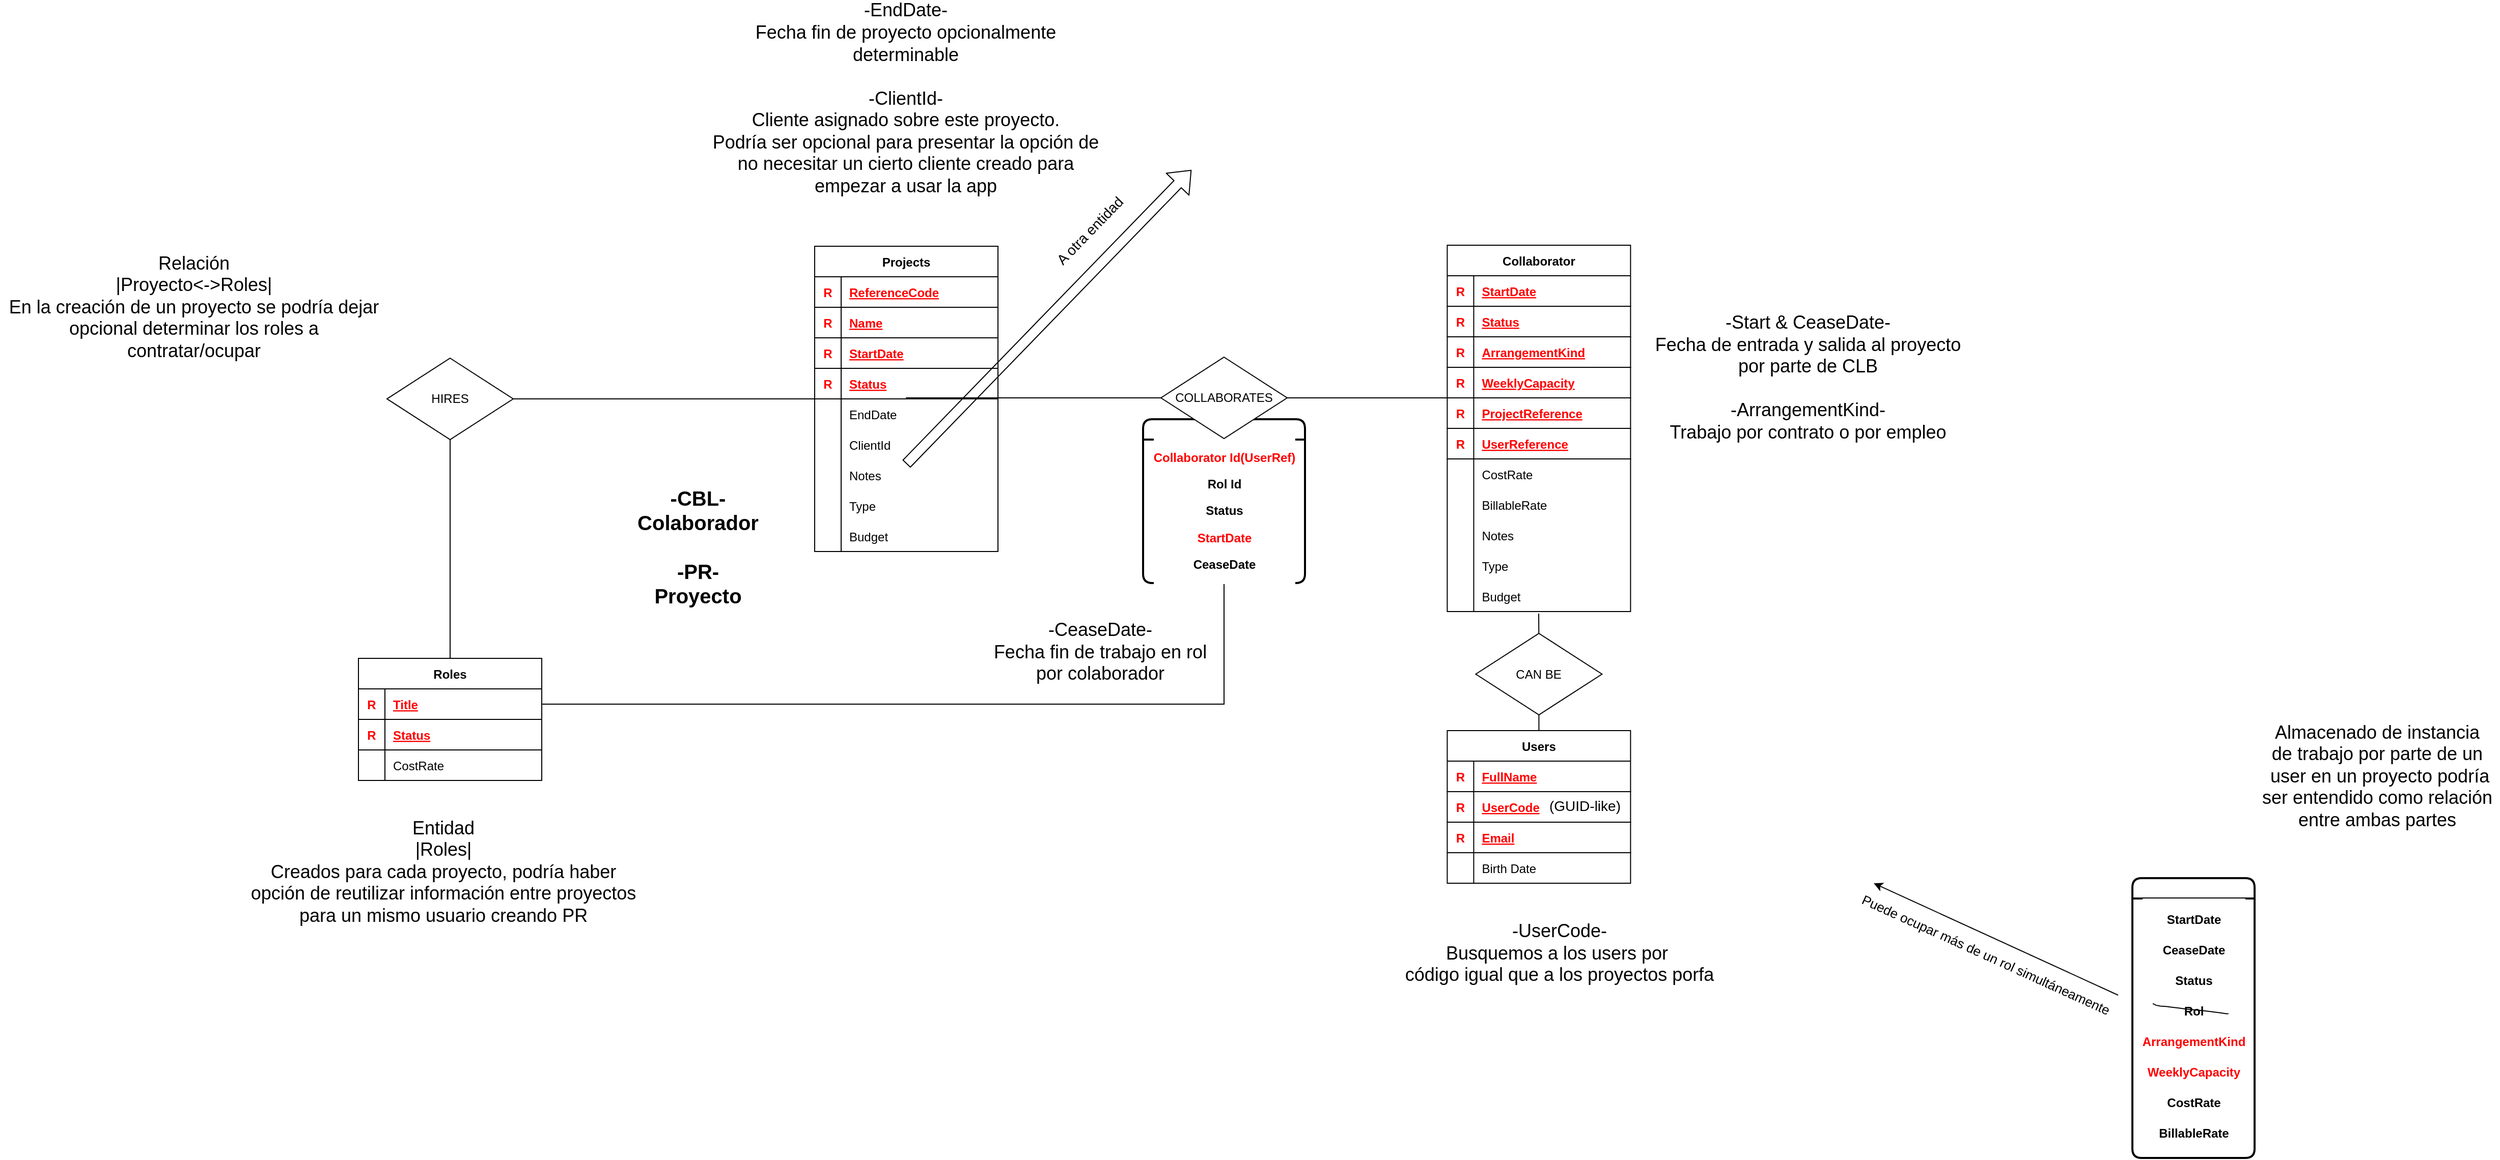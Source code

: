 <mxfile version="15.3.0" type="github"><diagram id="EQ4Ss2PBxuyUdBpeztzO" name="Page-1"><mxGraphModel dx="2037" dy="2945" grid="1" gridSize="10" guides="1" tooltips="1" connect="1" arrows="1" fold="1" page="1" pageScale="1" pageWidth="827" pageHeight="1169" math="0" shadow="0"><root><mxCell id="0"/><mxCell id="1" parent="0"/><mxCell id="tfwDlJRqeN76uKQ73ag3-55" style="edgeStyle=orthogonalEdgeStyle;rounded=0;orthogonalLoop=1;jettySize=auto;html=1;strokeColor=default;endArrow=none;endFill=0;" parent="1" source="tfwDlJRqeN76uKQ73ag3-45" target="tfwDlJRqeN76uKQ73ag3-42" edge="1"><mxGeometry relative="1" as="geometry"/></mxCell><mxCell id="tfwDlJRqeN76uKQ73ag3-67" value="" style="swimlane;childLayout=stackLayout;horizontal=1;startSize=20;horizontalStack=0;rounded=1;fontSize=14;fontStyle=0;strokeWidth=2;resizeParent=0;resizeLast=1;shadow=0;dashed=0;align=center;labelBackgroundColor=default;spacing=3;spacingTop=-2;" parent="1" vertex="1"><mxGeometry x="1274" y="-384" width="120" height="275" as="geometry"/></mxCell><mxCell id="tfwDlJRqeN76uKQ73ag3-68" value="&lt;p style=&quot;line-height: 140%&quot;&gt;&lt;br&gt;&lt;/p&gt;" style="align=center;strokeColor=none;fillColor=none;spacingLeft=0;fontSize=12;verticalAlign=top;resizable=0;rotatable=0;part=1;fontStyle=1;labelBackgroundColor=none;horizontal=1;spacingBottom=0;spacing=2;html=1;" parent="tfwDlJRqeN76uKQ73ag3-67" vertex="1"><mxGeometry y="20" width="120" height="255" as="geometry"/></mxCell><mxCell id="6DSl-LGlD2sWf3_PK_bZ-181" value="Projects" style="shape=table;startSize=30;container=1;collapsible=1;childLayout=tableLayout;fixedRows=1;rowLines=0;fontStyle=1;align=center;resizeLast=1;" parent="1" vertex="1"><mxGeometry x="-20" y="-1005" width="180" height="300" as="geometry"/></mxCell><mxCell id="6DSl-LGlD2sWf3_PK_bZ-182" value="" style="shape=partialRectangle;collapsible=0;dropTarget=0;pointerEvents=0;fillColor=none;top=0;left=0;bottom=1;right=0;points=[[0,0.5],[1,0.5]];portConstraint=eastwest;" parent="6DSl-LGlD2sWf3_PK_bZ-181" vertex="1"><mxGeometry y="30" width="180" height="30" as="geometry"/></mxCell><mxCell id="6DSl-LGlD2sWf3_PK_bZ-183" value="R" style="shape=partialRectangle;connectable=0;fillColor=none;top=0;left=0;bottom=0;right=0;fontStyle=1;overflow=hidden;fontColor=#FF0000;strokeColor=none;" parent="6DSl-LGlD2sWf3_PK_bZ-182" vertex="1"><mxGeometry width="26" height="30" as="geometry"><mxRectangle width="26" height="30" as="alternateBounds"/></mxGeometry></mxCell><mxCell id="6DSl-LGlD2sWf3_PK_bZ-184" value="ReferenceCode" style="shape=partialRectangle;connectable=0;fillColor=none;top=0;left=0;bottom=0;right=0;align=left;spacingLeft=6;fontStyle=5;overflow=hidden;fontColor=#FF0000;strokeColor=none;" parent="6DSl-LGlD2sWf3_PK_bZ-182" vertex="1"><mxGeometry x="26" width="154" height="30" as="geometry"><mxRectangle width="154" height="30" as="alternateBounds"/></mxGeometry></mxCell><mxCell id="6DSl-LGlD2sWf3_PK_bZ-185" value="" style="shape=partialRectangle;collapsible=0;dropTarget=0;pointerEvents=0;fillColor=none;top=0;left=0;bottom=1;right=0;points=[[0,0.5],[1,0.5]];portConstraint=eastwest;" parent="6DSl-LGlD2sWf3_PK_bZ-181" vertex="1"><mxGeometry y="60" width="180" height="30" as="geometry"/></mxCell><mxCell id="6DSl-LGlD2sWf3_PK_bZ-186" value="R" style="shape=partialRectangle;connectable=0;fillColor=none;top=0;left=0;bottom=0;right=0;fontStyle=1;overflow=hidden;fontColor=#FF0000;strokeColor=none;" parent="6DSl-LGlD2sWf3_PK_bZ-185" vertex="1"><mxGeometry width="26" height="30" as="geometry"><mxRectangle width="26" height="30" as="alternateBounds"/></mxGeometry></mxCell><mxCell id="6DSl-LGlD2sWf3_PK_bZ-187" value="Name" style="shape=partialRectangle;connectable=0;fillColor=none;top=0;left=0;bottom=0;right=0;align=left;spacingLeft=6;fontStyle=5;overflow=hidden;fontColor=#FF0000;strokeColor=none;" parent="6DSl-LGlD2sWf3_PK_bZ-185" vertex="1"><mxGeometry x="26" width="154" height="30" as="geometry"><mxRectangle width="154" height="30" as="alternateBounds"/></mxGeometry></mxCell><mxCell id="tfwDlJRqeN76uKQ73ag3-101" value="" style="shape=partialRectangle;collapsible=0;dropTarget=0;pointerEvents=0;fillColor=none;top=0;left=0;bottom=1;right=0;points=[[0,0.5],[1,0.5]];portConstraint=eastwest;" parent="6DSl-LGlD2sWf3_PK_bZ-181" vertex="1"><mxGeometry y="90" width="180" height="30" as="geometry"/></mxCell><mxCell id="tfwDlJRqeN76uKQ73ag3-102" value="R" style="shape=partialRectangle;connectable=0;fillColor=none;top=0;left=0;bottom=0;right=0;fontStyle=1;overflow=hidden;fontColor=#FF0000;strokeColor=none;" parent="tfwDlJRqeN76uKQ73ag3-101" vertex="1"><mxGeometry width="26" height="30" as="geometry"><mxRectangle width="26" height="30" as="alternateBounds"/></mxGeometry></mxCell><mxCell id="tfwDlJRqeN76uKQ73ag3-103" value="StartDate" style="shape=partialRectangle;connectable=0;fillColor=none;top=0;left=0;bottom=0;right=0;align=left;spacingLeft=6;fontStyle=5;overflow=hidden;fontColor=#FF0000;strokeColor=none;" parent="tfwDlJRqeN76uKQ73ag3-101" vertex="1"><mxGeometry x="26" width="154" height="30" as="geometry"><mxRectangle width="154" height="30" as="alternateBounds"/></mxGeometry></mxCell><mxCell id="tfwDlJRqeN76uKQ73ag3-142" value="" style="shape=partialRectangle;collapsible=0;dropTarget=0;pointerEvents=0;fillColor=none;top=0;left=0;bottom=1;right=0;points=[[0,0.5],[1,0.5]];portConstraint=eastwest;" parent="6DSl-LGlD2sWf3_PK_bZ-181" vertex="1"><mxGeometry y="120" width="180" height="30" as="geometry"/></mxCell><mxCell id="tfwDlJRqeN76uKQ73ag3-143" value="R" style="shape=partialRectangle;connectable=0;fillColor=none;top=0;left=0;bottom=0;right=0;fontStyle=1;overflow=hidden;fontColor=#FF0000;strokeColor=none;" parent="tfwDlJRqeN76uKQ73ag3-142" vertex="1"><mxGeometry width="26" height="30" as="geometry"><mxRectangle width="26" height="30" as="alternateBounds"/></mxGeometry></mxCell><mxCell id="tfwDlJRqeN76uKQ73ag3-144" value="Status" style="shape=partialRectangle;connectable=0;fillColor=none;top=0;left=0;bottom=0;right=0;align=left;spacingLeft=6;fontStyle=5;overflow=hidden;fontColor=#FF0000;strokeColor=none;" parent="tfwDlJRqeN76uKQ73ag3-142" vertex="1"><mxGeometry x="26" width="154" height="30" as="geometry"><mxRectangle width="154" height="30" as="alternateBounds"/></mxGeometry></mxCell><mxCell id="6DSl-LGlD2sWf3_PK_bZ-200" value="" style="shape=partialRectangle;collapsible=0;dropTarget=0;pointerEvents=0;fillColor=none;top=0;left=0;bottom=0;right=0;points=[[0,0.5],[1,0.5]];portConstraint=eastwest;" parent="6DSl-LGlD2sWf3_PK_bZ-181" vertex="1"><mxGeometry y="150" width="180" height="30" as="geometry"/></mxCell><mxCell id="6DSl-LGlD2sWf3_PK_bZ-201" value="" style="shape=partialRectangle;connectable=0;fillColor=none;top=0;left=0;bottom=0;right=0;editable=1;overflow=hidden;" parent="6DSl-LGlD2sWf3_PK_bZ-200" vertex="1"><mxGeometry width="26" height="30" as="geometry"><mxRectangle width="26" height="30" as="alternateBounds"/></mxGeometry></mxCell><mxCell id="6DSl-LGlD2sWf3_PK_bZ-202" value="EndDate" style="shape=partialRectangle;connectable=0;fillColor=none;top=0;left=0;bottom=0;right=0;align=left;spacingLeft=6;overflow=hidden;" parent="6DSl-LGlD2sWf3_PK_bZ-200" vertex="1"><mxGeometry x="26" width="154" height="30" as="geometry"><mxRectangle width="154" height="30" as="alternateBounds"/></mxGeometry></mxCell><mxCell id="tfwDlJRqeN76uKQ73ag3-60" value="" style="shape=partialRectangle;collapsible=0;dropTarget=0;pointerEvents=0;fillColor=none;top=0;left=0;bottom=0;right=0;points=[[0,0.5],[1,0.5]];portConstraint=eastwest;" parent="6DSl-LGlD2sWf3_PK_bZ-181" vertex="1"><mxGeometry y="180" width="180" height="30" as="geometry"/></mxCell><mxCell id="tfwDlJRqeN76uKQ73ag3-61" value="" style="shape=partialRectangle;connectable=0;fillColor=none;top=0;left=0;bottom=0;right=0;editable=1;overflow=hidden;" parent="tfwDlJRqeN76uKQ73ag3-60" vertex="1"><mxGeometry width="26" height="30" as="geometry"><mxRectangle width="26" height="30" as="alternateBounds"/></mxGeometry></mxCell><mxCell id="tfwDlJRqeN76uKQ73ag3-62" value="ClientId" style="shape=partialRectangle;connectable=0;fillColor=none;top=0;left=0;bottom=0;right=0;align=left;spacingLeft=6;overflow=hidden;" parent="tfwDlJRqeN76uKQ73ag3-60" vertex="1"><mxGeometry x="26" width="154" height="30" as="geometry"><mxRectangle width="154" height="30" as="alternateBounds"/></mxGeometry></mxCell><mxCell id="tfwDlJRqeN76uKQ73ag3-90" value="" style="shape=partialRectangle;collapsible=0;dropTarget=0;pointerEvents=0;fillColor=none;top=0;left=0;bottom=0;right=0;points=[[0,0.5],[1,0.5]];portConstraint=eastwest;" parent="6DSl-LGlD2sWf3_PK_bZ-181" vertex="1"><mxGeometry y="210" width="180" height="30" as="geometry"/></mxCell><mxCell id="tfwDlJRqeN76uKQ73ag3-91" value="" style="shape=partialRectangle;connectable=0;fillColor=none;top=0;left=0;bottom=0;right=0;editable=1;overflow=hidden;" parent="tfwDlJRqeN76uKQ73ag3-90" vertex="1"><mxGeometry width="26" height="30" as="geometry"><mxRectangle width="26" height="30" as="alternateBounds"/></mxGeometry></mxCell><mxCell id="tfwDlJRqeN76uKQ73ag3-92" value="Notes" style="shape=partialRectangle;connectable=0;fillColor=none;top=0;left=0;bottom=0;right=0;align=left;spacingLeft=6;overflow=hidden;" parent="tfwDlJRqeN76uKQ73ag3-90" vertex="1"><mxGeometry x="26" width="154" height="30" as="geometry"><mxRectangle width="154" height="30" as="alternateBounds"/></mxGeometry></mxCell><mxCell id="tfwDlJRqeN76uKQ73ag3-95" value="" style="shape=partialRectangle;collapsible=0;dropTarget=0;pointerEvents=0;fillColor=none;top=0;left=0;bottom=0;right=0;points=[[0,0.5],[1,0.5]];portConstraint=eastwest;" parent="6DSl-LGlD2sWf3_PK_bZ-181" vertex="1"><mxGeometry y="240" width="180" height="30" as="geometry"/></mxCell><mxCell id="tfwDlJRqeN76uKQ73ag3-96" value="" style="shape=partialRectangle;connectable=0;fillColor=none;top=0;left=0;bottom=0;right=0;editable=1;overflow=hidden;" parent="tfwDlJRqeN76uKQ73ag3-95" vertex="1"><mxGeometry width="26" height="30" as="geometry"><mxRectangle width="26" height="30" as="alternateBounds"/></mxGeometry></mxCell><mxCell id="tfwDlJRqeN76uKQ73ag3-97" value="Type" style="shape=partialRectangle;connectable=0;fillColor=none;top=0;left=0;bottom=0;right=0;align=left;spacingLeft=6;overflow=hidden;" parent="tfwDlJRqeN76uKQ73ag3-95" vertex="1"><mxGeometry x="26" width="154" height="30" as="geometry"><mxRectangle width="154" height="30" as="alternateBounds"/></mxGeometry></mxCell><mxCell id="tfwDlJRqeN76uKQ73ag3-104" value="" style="shape=partialRectangle;collapsible=0;dropTarget=0;pointerEvents=0;fillColor=none;top=0;left=0;bottom=0;right=0;points=[[0,0.5],[1,0.5]];portConstraint=eastwest;" parent="6DSl-LGlD2sWf3_PK_bZ-181" vertex="1"><mxGeometry y="270" width="180" height="30" as="geometry"/></mxCell><mxCell id="tfwDlJRqeN76uKQ73ag3-105" value="" style="shape=partialRectangle;connectable=0;fillColor=none;top=0;left=0;bottom=0;right=0;editable=1;overflow=hidden;" parent="tfwDlJRqeN76uKQ73ag3-104" vertex="1"><mxGeometry width="26" height="30" as="geometry"><mxRectangle width="26" height="30" as="alternateBounds"/></mxGeometry></mxCell><mxCell id="tfwDlJRqeN76uKQ73ag3-106" value="Budget" style="shape=partialRectangle;connectable=0;fillColor=none;top=0;left=0;bottom=0;right=0;align=left;spacingLeft=6;overflow=hidden;" parent="tfwDlJRqeN76uKQ73ag3-104" vertex="1"><mxGeometry x="26" width="154" height="30" as="geometry"><mxRectangle width="154" height="30" as="alternateBounds"/></mxGeometry></mxCell><mxCell id="tfwDlJRqeN76uKQ73ag3-199" style="edgeStyle=orthogonalEdgeStyle;rounded=0;orthogonalLoop=1;jettySize=auto;html=1;fontSize=13;fontColor=none;endArrow=none;endFill=0;strokeColor=default;fillColor=none;gradientColor=#ffffff;" parent="1" source="tfwDlJRqeN76uKQ73ag3-1" edge="1"><mxGeometry relative="1" as="geometry"><mxPoint x="691" y="-644" as="targetPoint"/><Array as="points"><mxPoint x="691" y="-617"/><mxPoint x="691" y="-617"/></Array></mxGeometry></mxCell><mxCell id="tfwDlJRqeN76uKQ73ag3-1" value="Users" style="shape=table;startSize=30;container=1;collapsible=1;childLayout=tableLayout;fixedRows=1;rowLines=0;fontStyle=1;align=center;resizeLast=1;" parent="1" vertex="1"><mxGeometry x="601.2" y="-529" width="180" height="150" as="geometry"/></mxCell><mxCell id="tfwDlJRqeN76uKQ73ag3-2" value="" style="shape=partialRectangle;collapsible=0;dropTarget=0;pointerEvents=0;fillColor=none;top=0;left=0;bottom=1;right=0;points=[[0,0.5],[1,0.5]];portConstraint=eastwest;" parent="tfwDlJRqeN76uKQ73ag3-1" vertex="1"><mxGeometry y="30" width="180" height="30" as="geometry"/></mxCell><mxCell id="tfwDlJRqeN76uKQ73ag3-3" value="R" style="shape=partialRectangle;connectable=0;fillColor=none;top=0;left=0;bottom=0;right=0;fontStyle=1;overflow=hidden;fontColor=#FF0000;strokeColor=none;" parent="tfwDlJRqeN76uKQ73ag3-2" vertex="1"><mxGeometry width="26" height="30" as="geometry"><mxRectangle width="26" height="30" as="alternateBounds"/></mxGeometry></mxCell><mxCell id="tfwDlJRqeN76uKQ73ag3-4" value="FullName" style="shape=partialRectangle;connectable=0;fillColor=none;top=0;left=0;bottom=0;right=0;align=left;spacingLeft=6;fontStyle=5;overflow=hidden;fontColor=#FF0000;strokeColor=none;" parent="tfwDlJRqeN76uKQ73ag3-2" vertex="1"><mxGeometry x="26" width="154" height="30" as="geometry"><mxRectangle width="154" height="30" as="alternateBounds"/></mxGeometry></mxCell><mxCell id="tfwDlJRqeN76uKQ73ag3-108" value="" style="shape=partialRectangle;collapsible=0;dropTarget=0;pointerEvents=0;fillColor=none;top=0;left=0;bottom=1;right=0;points=[[0,0.5],[1,0.5]];portConstraint=eastwest;" parent="tfwDlJRqeN76uKQ73ag3-1" vertex="1"><mxGeometry y="60" width="180" height="30" as="geometry"/></mxCell><mxCell id="tfwDlJRqeN76uKQ73ag3-109" value="R" style="shape=partialRectangle;connectable=0;fillColor=none;top=0;left=0;bottom=0;right=0;fontStyle=1;overflow=hidden;fontColor=#FF0000;strokeColor=none;" parent="tfwDlJRqeN76uKQ73ag3-108" vertex="1"><mxGeometry width="26" height="30" as="geometry"><mxRectangle width="26" height="30" as="alternateBounds"/></mxGeometry></mxCell><mxCell id="tfwDlJRqeN76uKQ73ag3-110" value="UserCode" style="shape=partialRectangle;connectable=0;fillColor=none;top=0;left=0;bottom=0;right=0;align=left;spacingLeft=6;fontStyle=5;overflow=hidden;fontColor=#FF0000;strokeColor=none;" parent="tfwDlJRqeN76uKQ73ag3-108" vertex="1"><mxGeometry x="26" width="154" height="30" as="geometry"><mxRectangle width="154" height="30" as="alternateBounds"/></mxGeometry></mxCell><mxCell id="tfwDlJRqeN76uKQ73ag3-5" value="" style="shape=partialRectangle;collapsible=0;dropTarget=0;pointerEvents=0;fillColor=none;top=0;left=0;bottom=1;right=0;points=[[0,0.5],[1,0.5]];portConstraint=eastwest;" parent="tfwDlJRqeN76uKQ73ag3-1" vertex="1"><mxGeometry y="90" width="180" height="30" as="geometry"/></mxCell><mxCell id="tfwDlJRqeN76uKQ73ag3-6" value="R" style="shape=partialRectangle;connectable=0;fillColor=none;top=0;left=0;bottom=0;right=0;fontStyle=1;overflow=hidden;fontColor=#FF0000;strokeColor=none;" parent="tfwDlJRqeN76uKQ73ag3-5" vertex="1"><mxGeometry width="26" height="30" as="geometry"><mxRectangle width="26" height="30" as="alternateBounds"/></mxGeometry></mxCell><mxCell id="tfwDlJRqeN76uKQ73ag3-7" value="Email" style="shape=partialRectangle;connectable=0;fillColor=none;top=0;left=0;bottom=0;right=0;align=left;spacingLeft=6;fontStyle=5;overflow=hidden;fontColor=#FF0000;strokeColor=none;" parent="tfwDlJRqeN76uKQ73ag3-5" vertex="1"><mxGeometry x="26" width="154" height="30" as="geometry"><mxRectangle width="154" height="30" as="alternateBounds"/></mxGeometry></mxCell><mxCell id="tfwDlJRqeN76uKQ73ag3-17" value="" style="shape=partialRectangle;collapsible=0;dropTarget=0;pointerEvents=0;fillColor=none;top=0;left=0;bottom=0;right=0;points=[[0,0.5],[1,0.5]];portConstraint=eastwest;" parent="tfwDlJRqeN76uKQ73ag3-1" vertex="1"><mxGeometry y="120" width="180" height="30" as="geometry"/></mxCell><mxCell id="tfwDlJRqeN76uKQ73ag3-18" value="" style="shape=partialRectangle;connectable=0;fillColor=none;top=0;left=0;bottom=0;right=0;editable=1;overflow=hidden;" parent="tfwDlJRqeN76uKQ73ag3-17" vertex="1"><mxGeometry width="26" height="30" as="geometry"><mxRectangle width="26" height="30" as="alternateBounds"/></mxGeometry></mxCell><mxCell id="tfwDlJRqeN76uKQ73ag3-19" value="Birth Date" style="shape=partialRectangle;connectable=0;fillColor=none;top=0;left=0;bottom=0;right=0;align=left;spacingLeft=6;overflow=hidden;" parent="tfwDlJRqeN76uKQ73ag3-17" vertex="1"><mxGeometry x="26" width="154" height="30" as="geometry"><mxRectangle width="154" height="30" as="alternateBounds"/></mxGeometry></mxCell><mxCell id="tfwDlJRqeN76uKQ73ag3-56" style="edgeStyle=orthogonalEdgeStyle;rounded=0;orthogonalLoop=1;jettySize=auto;html=1;endArrow=none;endFill=0;" parent="1" source="tfwDlJRqeN76uKQ73ag3-42" target="6DSl-LGlD2sWf3_PK_bZ-181" edge="1"><mxGeometry relative="1" as="geometry"/></mxCell><mxCell id="tfwDlJRqeN76uKQ73ag3-42" value="HIRES" style="rhombus;whiteSpace=wrap;html=1;" parent="1" vertex="1"><mxGeometry x="-440" y="-895" width="124" height="80" as="geometry"/></mxCell><mxCell id="tfwDlJRqeN76uKQ73ag3-69" value="&lt;p style=&quot;line-height: 150%&quot;&gt;StartDate&lt;/p&gt;&lt;p style=&quot;line-height: 150%&quot;&gt;CeaseDate&lt;/p&gt;&lt;p style=&quot;line-height: 150%&quot;&gt;Status&lt;/p&gt;&lt;p style=&quot;line-height: 150%&quot;&gt;Rol&lt;/p&gt;&lt;p style=&quot;line-height: 150%&quot;&gt;&lt;font color=&quot;#ff0000&quot;&gt;ArrangementKind&lt;/font&gt;&lt;/p&gt;&lt;p style=&quot;line-height: 150%&quot;&gt;&lt;font color=&quot;#ff0000&quot;&gt;WeeklyCapacity&lt;/font&gt;&lt;/p&gt;&lt;p style=&quot;line-height: 150%&quot;&gt;CostRate&lt;/p&gt;&lt;p style=&quot;line-height: 150%&quot;&gt;BillableRate&lt;/p&gt;" style="rounded=0;labelBackgroundColor=#FFFFFF;strokeColor=none;spacing=-9;fontStyle=1;html=1;horizontal=1;" parent="1" vertex="1"><mxGeometry x="1284" y="-319" width="100" height="160" as="geometry"/></mxCell><mxCell id="tfwDlJRqeN76uKQ73ag3-45" value="Roles" style="shape=table;startSize=30;container=1;collapsible=1;childLayout=tableLayout;fixedRows=1;rowLines=0;fontStyle=1;align=center;resizeLast=1;" parent="1" vertex="1"><mxGeometry x="-468" y="-600" width="180" height="120" as="geometry"/></mxCell><mxCell id="tfwDlJRqeN76uKQ73ag3-46" value="" style="shape=partialRectangle;collapsible=0;dropTarget=0;pointerEvents=0;fillColor=none;top=0;left=0;bottom=1;right=0;points=[[0,0.5],[1,0.5]];portConstraint=eastwest;" parent="tfwDlJRqeN76uKQ73ag3-45" vertex="1"><mxGeometry y="30" width="180" height="30" as="geometry"/></mxCell><mxCell id="tfwDlJRqeN76uKQ73ag3-47" value="R" style="shape=partialRectangle;connectable=0;fillColor=none;top=0;left=0;bottom=0;right=0;fontStyle=1;overflow=hidden;fontColor=#FF0000;strokeColor=none;" parent="tfwDlJRqeN76uKQ73ag3-46" vertex="1"><mxGeometry width="26" height="30" as="geometry"><mxRectangle width="26" height="30" as="alternateBounds"/></mxGeometry></mxCell><mxCell id="tfwDlJRqeN76uKQ73ag3-48" value="Title" style="shape=partialRectangle;connectable=0;fillColor=none;top=0;left=0;bottom=0;right=0;align=left;spacingLeft=6;fontStyle=5;overflow=hidden;fontColor=#FF0000;strokeColor=none;" parent="tfwDlJRqeN76uKQ73ag3-46" vertex="1"><mxGeometry x="26" width="154" height="30" as="geometry"><mxRectangle width="154" height="30" as="alternateBounds"/></mxGeometry></mxCell><mxCell id="tfwDlJRqeN76uKQ73ag3-49" value="" style="shape=partialRectangle;collapsible=0;dropTarget=0;pointerEvents=0;fillColor=none;top=0;left=0;bottom=1;right=0;points=[[0,0.5],[1,0.5]];portConstraint=eastwest;" parent="tfwDlJRqeN76uKQ73ag3-45" vertex="1"><mxGeometry y="60" width="180" height="30" as="geometry"/></mxCell><mxCell id="tfwDlJRqeN76uKQ73ag3-50" value="R" style="shape=partialRectangle;connectable=0;fillColor=none;top=0;left=0;bottom=0;right=0;fontStyle=1;overflow=hidden;fontColor=#FF0000;strokeColor=none;" parent="tfwDlJRqeN76uKQ73ag3-49" vertex="1"><mxGeometry width="26" height="30" as="geometry"><mxRectangle width="26" height="30" as="alternateBounds"/></mxGeometry></mxCell><mxCell id="tfwDlJRqeN76uKQ73ag3-51" value="Status" style="shape=partialRectangle;connectable=0;fillColor=none;top=0;left=0;bottom=0;right=0;align=left;spacingLeft=6;fontStyle=5;overflow=hidden;fontColor=#FF0000;strokeColor=none;" parent="tfwDlJRqeN76uKQ73ag3-49" vertex="1"><mxGeometry x="26" width="154" height="30" as="geometry"><mxRectangle width="154" height="30" as="alternateBounds"/></mxGeometry></mxCell><mxCell id="tfwDlJRqeN76uKQ73ag3-52" value="" style="shape=partialRectangle;collapsible=0;dropTarget=0;pointerEvents=0;fillColor=none;top=0;left=0;bottom=0;right=0;points=[[0,0.5],[1,0.5]];portConstraint=eastwest;" parent="tfwDlJRqeN76uKQ73ag3-45" vertex="1"><mxGeometry y="90" width="180" height="30" as="geometry"/></mxCell><mxCell id="tfwDlJRqeN76uKQ73ag3-53" value="" style="shape=partialRectangle;connectable=0;fillColor=none;top=0;left=0;bottom=0;right=0;editable=1;overflow=hidden;" parent="tfwDlJRqeN76uKQ73ag3-52" vertex="1"><mxGeometry width="26" height="30" as="geometry"><mxRectangle width="26" height="30" as="alternateBounds"/></mxGeometry></mxCell><mxCell id="tfwDlJRqeN76uKQ73ag3-54" value="CostRate" style="shape=partialRectangle;connectable=0;fillColor=none;top=0;left=0;bottom=0;right=0;align=left;spacingLeft=6;overflow=hidden;" parent="tfwDlJRqeN76uKQ73ag3-52" vertex="1"><mxGeometry x="26" width="154" height="30" as="geometry"><mxRectangle width="154" height="30" as="alternateBounds"/></mxGeometry></mxCell><mxCell id="tfwDlJRqeN76uKQ73ag3-93" value="" style="shape=flexArrow;endArrow=classic;html=1;strokeColor=default;fillColor=none;gradientColor=#ffffff;" parent="1" edge="1"><mxGeometry width="50" height="50" relative="1" as="geometry"><mxPoint x="70" y="-791" as="sourcePoint"/><mxPoint x="350" y="-1080" as="targetPoint"/></mxGeometry></mxCell><mxCell id="tfwDlJRqeN76uKQ73ag3-94" value="A otra entidad" style="text;html=1;align=center;verticalAlign=middle;resizable=0;points=[];autosize=1;strokeColor=none;fillColor=none;rotation=-45.9;fontSize=14;" parent="1" vertex="1"><mxGeometry x="200" y="-1030" width="100" height="20" as="geometry"/></mxCell><mxCell id="tfwDlJRqeN76uKQ73ag3-114" value="&lt;font style=&quot;font-size: 18px&quot;&gt;-Start &amp;amp; CeaseDate-&lt;br&gt;Fecha de entrada y salida al proyecto&lt;br&gt;por parte de CLB&lt;br&gt;&lt;br&gt;-ArrangementKind-&lt;br&gt;Trabajo por contrato o por empleo&lt;br&gt;&lt;br&gt;&lt;/font&gt;" style="text;html=1;align=center;verticalAlign=middle;resizable=0;points=[];autosize=1;strokeColor=none;fillColor=none;fontSize=14;" parent="1" vertex="1"><mxGeometry x="795" y="-930" width="320" height="130" as="geometry"/></mxCell><mxCell id="tfwDlJRqeN76uKQ73ag3-115" value="&lt;b style=&quot;font-size: 20px&quot;&gt;-CBL-&lt;br&gt;Colaborador&lt;br&gt;&lt;br&gt;-PR-&lt;br&gt;Proyecto&lt;br&gt;&lt;/b&gt;" style="text;html=1;align=center;verticalAlign=middle;resizable=0;points=[];autosize=1;strokeColor=none;fillColor=none;fontSize=14;" parent="1" vertex="1"><mxGeometry x="-200" y="-760" width="130" height="100" as="geometry"/></mxCell><mxCell id="tfwDlJRqeN76uKQ73ag3-117" value="&lt;font style=&quot;font-size: 18px&quot;&gt;-UserCode-&lt;br&gt;Busquemos a los users por&amp;nbsp;&lt;br&gt;código igual que a los proyectos porfa&lt;br&gt;&lt;/font&gt;" style="text;html=1;align=center;verticalAlign=middle;resizable=0;points=[];autosize=1;strokeColor=none;fillColor=none;fontSize=14;" parent="1" vertex="1"><mxGeometry x="551.2" y="-340" width="320" height="60" as="geometry"/></mxCell><mxCell id="tfwDlJRqeN76uKQ73ag3-118" value="(GUID-like)" style="text;html=1;align=center;verticalAlign=middle;resizable=0;points=[];autosize=1;strokeColor=none;fillColor=none;fontSize=14;fontColor=none;" parent="1" vertex="1"><mxGeometry x="691.2" y="-465" width="90" height="20" as="geometry"/></mxCell><mxCell id="tfwDlJRqeN76uKQ73ag3-119" value="&lt;font style=&quot;font-size: 18px&quot;&gt;-EndDate-&lt;br&gt;Fecha fin de proyecto opcionalmente&lt;br&gt;determinable&lt;br&gt;&lt;br&gt;-ClientId-&lt;br&gt;Cliente asignado sobre este proyecto.&lt;br&gt;Podría ser opcional para presentar la opción de&lt;br&gt;no necesitar un cierto cliente creado para&lt;br&gt;empezar a usar la app&lt;br&gt;&lt;/font&gt;" style="text;html=1;align=center;verticalAlign=middle;resizable=0;points=[];autosize=1;strokeColor=none;fillColor=none;fontSize=14;" parent="1" vertex="1"><mxGeometry x="-126" y="-1230" width="390" height="160" as="geometry"/></mxCell><mxCell id="tfwDlJRqeN76uKQ73ag3-120" value="&lt;font style=&quot;font-size: 18px&quot;&gt;Relación&lt;br&gt;|Proyecto&amp;lt;-&amp;gt;Roles|&lt;br&gt;En la creación de un proyecto se podría dejar&lt;br&gt;opcional determinar los roles a &lt;br&gt;contratar/ocupar&lt;br&gt;&lt;/font&gt;" style="text;html=1;align=center;verticalAlign=middle;resizable=0;points=[];autosize=1;strokeColor=none;fillColor=none;fontSize=14;" parent="1" vertex="1"><mxGeometry x="-820" y="-990" width="380" height="90" as="geometry"/></mxCell><mxCell id="tfwDlJRqeN76uKQ73ag3-122" value="&lt;font style=&quot;font-size: 18px&quot;&gt;Entidad&lt;br&gt;|Roles|&lt;br&gt;Creados para cada proyecto, podría haber&lt;br&gt;opción de reutilizar información entre proyectos&lt;br&gt;para un mismo usuario creando PR&lt;br&gt;&lt;/font&gt;" style="text;html=1;align=center;verticalAlign=middle;resizable=0;points=[];autosize=1;strokeColor=none;fillColor=none;fontSize=14;" parent="1" vertex="1"><mxGeometry x="-580" y="-435" width="390" height="90" as="geometry"/></mxCell><mxCell id="tfwDlJRqeN76uKQ73ag3-124" value="&lt;font style=&quot;font-size: 18px&quot;&gt;Almacenado de instancia &lt;br&gt;de trabajo por parte de un&lt;br&gt;&amp;nbsp;user en un proyecto podría&lt;br&gt;ser entendido como relación &lt;br&gt;entre ambas partes&lt;br&gt;&lt;/font&gt;" style="text;html=1;align=center;verticalAlign=middle;resizable=0;points=[];autosize=1;strokeColor=none;fillColor=none;fontSize=14;" parent="1" vertex="1"><mxGeometry x="1394" y="-529" width="240" height="90" as="geometry"/></mxCell><mxCell id="tfwDlJRqeN76uKQ73ag3-128" value="" style="edgeStyle=orthogonalEdgeStyle;rounded=0;orthogonalLoop=1;jettySize=auto;html=1;fontSize=14;fontColor=none;endArrow=none;endFill=0;strokeColor=default;fillColor=none;gradientColor=#ffffff;" parent="1" source="tfwDlJRqeN76uKQ73ag3-46" target="tfwDlJRqeN76uKQ73ag3-33" edge="1"><mxGeometry relative="1" as="geometry"><mxPoint x="-288" y="-555" as="sourcePoint"/><mxPoint x="21" y="-555" as="targetPoint"/></mxGeometry></mxCell><mxCell id="tfwDlJRqeN76uKQ73ag3-130" value="" style="shape=stencil(fZJJbsMwDEVPo+0HJWpcp+k9AsSphbp24LjT7StDi5oBpB1F/scB+opPj/FyH5Shx7Yu78N3vm6j4hdlTJ7HYc1biRSfFZ9uyzq8rcvnfK3v+2VX7tHH8rV3+KkcgWiHDP0+JV6rfMrzQW5ho5BrDx/ael3aScC47gAdEIIEIlxngmEkJwC24NgGSplYAJYRXOdmi+QF4Cx8agPOIcqjvYHrHO09OAkgEFi3geBh5EohQnMbiAksgaS7H5cCSAKa+tY41NtICf6deMvTVI18rD87t6Sq6/n8Bw==);fillColor=none;labelBackgroundColor=none;fontSize=14;fontColor=none;html=1;" parent="1" vertex="1"><mxGeometry x="1294.016" y="-260.738" width="74.375" height="10" as="geometry"/></mxCell><mxCell id="tfwDlJRqeN76uKQ73ag3-133" value="" style="endArrow=classic;html=1;fontSize=14;fontColor=none;strokeColor=default;fillColor=none;gradientColor=#ffffff;" parent="1" edge="1"><mxGeometry width="50" height="50" relative="1" as="geometry"><mxPoint x="1260" y="-269" as="sourcePoint"/><mxPoint x="1020" y="-379" as="targetPoint"/></mxGeometry></mxCell><mxCell id="tfwDlJRqeN76uKQ73ag3-135" value="&lt;font style=&quot;font-size: 13px;&quot;&gt;Puede ocupar más de un rol simultáneamente&lt;/font&gt;" style="text;html=1;align=center;verticalAlign=middle;resizable=0;points=[];autosize=1;strokeColor=none;fillColor=none;fontSize=13;fontColor=none;rotation=24.5;" parent="1" vertex="1"><mxGeometry x="990" y="-319" width="280" height="20" as="geometry"/></mxCell><mxCell id="tfwDlJRqeN76uKQ73ag3-137" value="" style="swimlane;childLayout=stackLayout;horizontal=1;startSize=20;horizontalStack=0;rounded=1;fontSize=14;fontStyle=0;strokeWidth=2;resizeParent=0;resizeLast=1;shadow=0;dashed=0;align=center;labelBackgroundColor=default;spacing=3;spacingTop=-2;" parent="1" vertex="1"><mxGeometry x="302.5" y="-835" width="159" height="161" as="geometry"/></mxCell><mxCell id="tfwDlJRqeN76uKQ73ag3-138" value="&lt;p style=&quot;line-height: 140%&quot;&gt;&lt;br&gt;&lt;/p&gt;" style="align=center;strokeColor=none;fillColor=none;spacingLeft=0;fontSize=12;verticalAlign=top;resizable=0;rotatable=0;part=1;fontStyle=1;labelBackgroundColor=none;horizontal=1;spacingBottom=0;spacing=2;html=1;" parent="tfwDlJRqeN76uKQ73ag3-137" vertex="1"><mxGeometry y="20" width="159" height="141" as="geometry"/></mxCell><mxCell id="tfwDlJRqeN76uKQ73ag3-139" value="&lt;p style=&quot;line-height: 120%&quot;&gt;&lt;font color=&quot;#ff0000&quot;&gt;Collaborator Id(UserRef)&lt;/font&gt;&lt;br&gt;&lt;/p&gt;&lt;p style=&quot;line-height: 120%&quot;&gt;Rol Id&lt;/p&gt;&lt;p style=&quot;line-height: 120%&quot;&gt;Status&lt;/p&gt;&lt;p style=&quot;line-height: 120%&quot;&gt;&lt;font color=&quot;#ff0000&quot;&gt;StartDate&lt;/font&gt;&lt;/p&gt;&lt;p style=&quot;line-height: 120%&quot;&gt;CeaseDate&lt;/p&gt;" style="rounded=0;labelBackgroundColor=#FFFFFF;strokeColor=none;spacing=-9;fontStyle=1;html=1;horizontal=1;" parent="1" vertex="1"><mxGeometry x="306.5" y="-756" width="150" height="21" as="geometry"/></mxCell><mxCell id="tfwDlJRqeN76uKQ73ag3-141" value="&lt;font style=&quot;font-size: 18px&quot;&gt;-CeaseDate-&lt;br&gt;Fecha fin de trabajo en rol &lt;br&gt;por colaborador&lt;br&gt;&lt;/font&gt;" style="text;html=1;align=center;verticalAlign=middle;resizable=0;points=[];autosize=1;strokeColor=none;fillColor=none;fontSize=14;" parent="1" vertex="1"><mxGeometry x="150" y="-636" width="220" height="60" as="geometry"/></mxCell><mxCell id="tfwDlJRqeN76uKQ73ag3-148" value="Collaborator" style="shape=table;startSize=30;container=1;collapsible=1;childLayout=tableLayout;fixedRows=1;rowLines=0;fontStyle=1;align=center;resizeLast=1;" parent="1" vertex="1"><mxGeometry x="601.2" y="-1006" width="180" height="360" as="geometry"/></mxCell><mxCell id="tfwDlJRqeN76uKQ73ag3-149" value="" style="shape=partialRectangle;collapsible=0;dropTarget=0;pointerEvents=0;fillColor=none;top=0;left=0;bottom=1;right=0;points=[[0,0.5],[1,0.5]];portConstraint=eastwest;" parent="tfwDlJRqeN76uKQ73ag3-148" vertex="1"><mxGeometry y="30" width="180" height="30" as="geometry"/></mxCell><mxCell id="tfwDlJRqeN76uKQ73ag3-150" value="R" style="shape=partialRectangle;connectable=0;fillColor=none;top=0;left=0;bottom=0;right=0;fontStyle=1;overflow=hidden;fontColor=#FF0000;strokeColor=none;" parent="tfwDlJRqeN76uKQ73ag3-149" vertex="1"><mxGeometry width="26" height="30" as="geometry"><mxRectangle width="26" height="30" as="alternateBounds"/></mxGeometry></mxCell><mxCell id="tfwDlJRqeN76uKQ73ag3-151" value="StartDate" style="shape=partialRectangle;connectable=0;fillColor=none;top=0;left=0;bottom=0;right=0;align=left;spacingLeft=6;fontStyle=5;overflow=hidden;fontColor=#FF0000;strokeColor=none;" parent="tfwDlJRqeN76uKQ73ag3-149" vertex="1"><mxGeometry x="26" width="154" height="30" as="geometry"><mxRectangle width="154" height="30" as="alternateBounds"/></mxGeometry></mxCell><mxCell id="tfwDlJRqeN76uKQ73ag3-152" value="" style="shape=partialRectangle;collapsible=0;dropTarget=0;pointerEvents=0;fillColor=none;top=0;left=0;bottom=1;right=0;points=[[0,0.5],[1,0.5]];portConstraint=eastwest;" parent="tfwDlJRqeN76uKQ73ag3-148" vertex="1"><mxGeometry y="60" width="180" height="30" as="geometry"/></mxCell><mxCell id="tfwDlJRqeN76uKQ73ag3-153" value="R" style="shape=partialRectangle;connectable=0;fillColor=none;top=0;left=0;bottom=0;right=0;fontStyle=1;overflow=hidden;fontColor=#FF0000;strokeColor=none;" parent="tfwDlJRqeN76uKQ73ag3-152" vertex="1"><mxGeometry width="26" height="30" as="geometry"><mxRectangle width="26" height="30" as="alternateBounds"/></mxGeometry></mxCell><mxCell id="tfwDlJRqeN76uKQ73ag3-154" value="Status" style="shape=partialRectangle;connectable=0;fillColor=none;top=0;left=0;bottom=0;right=0;align=left;spacingLeft=6;fontStyle=5;overflow=hidden;fontColor=#FF0000;strokeColor=none;" parent="tfwDlJRqeN76uKQ73ag3-152" vertex="1"><mxGeometry x="26" width="154" height="30" as="geometry"><mxRectangle width="154" height="30" as="alternateBounds"/></mxGeometry></mxCell><mxCell id="tfwDlJRqeN76uKQ73ag3-155" value="" style="shape=partialRectangle;collapsible=0;dropTarget=0;pointerEvents=0;fillColor=none;top=0;left=0;bottom=1;right=0;points=[[0,0.5],[1,0.5]];portConstraint=eastwest;" parent="tfwDlJRqeN76uKQ73ag3-148" vertex="1"><mxGeometry y="90" width="180" height="30" as="geometry"/></mxCell><mxCell id="tfwDlJRqeN76uKQ73ag3-156" value="R" style="shape=partialRectangle;connectable=0;fillColor=none;top=0;left=0;bottom=0;right=0;fontStyle=1;overflow=hidden;fontColor=#FF0000;strokeColor=none;" parent="tfwDlJRqeN76uKQ73ag3-155" vertex="1"><mxGeometry width="26" height="30" as="geometry"><mxRectangle width="26" height="30" as="alternateBounds"/></mxGeometry></mxCell><mxCell id="tfwDlJRqeN76uKQ73ag3-157" value="ArrangementKind" style="shape=partialRectangle;connectable=0;fillColor=none;top=0;left=0;bottom=0;right=0;align=left;spacingLeft=6;fontStyle=5;overflow=hidden;fontColor=#FF0000;strokeColor=none;" parent="tfwDlJRqeN76uKQ73ag3-155" vertex="1"><mxGeometry x="26" width="154" height="30" as="geometry"><mxRectangle width="154" height="30" as="alternateBounds"/></mxGeometry></mxCell><mxCell id="tfwDlJRqeN76uKQ73ag3-158" value="" style="shape=partialRectangle;collapsible=0;dropTarget=0;pointerEvents=0;fillColor=none;top=0;left=0;bottom=1;right=0;points=[[0,0.5],[1,0.5]];portConstraint=eastwest;" parent="tfwDlJRqeN76uKQ73ag3-148" vertex="1"><mxGeometry y="120" width="180" height="30" as="geometry"/></mxCell><mxCell id="tfwDlJRqeN76uKQ73ag3-159" value="R" style="shape=partialRectangle;connectable=0;fillColor=none;top=0;left=0;bottom=0;right=0;fontStyle=1;overflow=hidden;fontColor=#FF0000;strokeColor=none;" parent="tfwDlJRqeN76uKQ73ag3-158" vertex="1"><mxGeometry width="26" height="30" as="geometry"><mxRectangle width="26" height="30" as="alternateBounds"/></mxGeometry></mxCell><mxCell id="tfwDlJRqeN76uKQ73ag3-160" value="WeeklyCapacity" style="shape=partialRectangle;connectable=0;fillColor=none;top=0;left=0;bottom=0;right=0;align=left;spacingLeft=6;fontStyle=5;overflow=hidden;fontColor=#FF0000;strokeColor=none;" parent="tfwDlJRqeN76uKQ73ag3-158" vertex="1"><mxGeometry x="26" width="154" height="30" as="geometry"><mxRectangle width="154" height="30" as="alternateBounds"/></mxGeometry></mxCell><mxCell id="tfwDlJRqeN76uKQ73ag3-194" value="" style="shape=partialRectangle;collapsible=0;dropTarget=0;pointerEvents=0;fillColor=none;top=0;left=0;bottom=1;right=0;points=[[0,0.5],[1,0.5]];portConstraint=eastwest;" parent="tfwDlJRqeN76uKQ73ag3-148" vertex="1"><mxGeometry y="150" width="180" height="30" as="geometry"/></mxCell><mxCell id="tfwDlJRqeN76uKQ73ag3-195" value="R" style="shape=partialRectangle;connectable=0;fillColor=none;top=0;left=0;bottom=0;right=0;fontStyle=1;overflow=hidden;fontColor=#FF0000;strokeColor=none;" parent="tfwDlJRqeN76uKQ73ag3-194" vertex="1"><mxGeometry width="26" height="30" as="geometry"><mxRectangle width="26" height="30" as="alternateBounds"/></mxGeometry></mxCell><mxCell id="tfwDlJRqeN76uKQ73ag3-196" value="ProjectReference" style="shape=partialRectangle;connectable=0;fillColor=none;top=0;left=0;bottom=0;right=0;align=left;spacingLeft=6;fontStyle=5;overflow=hidden;fontColor=#FF0000;strokeColor=none;" parent="tfwDlJRqeN76uKQ73ag3-194" vertex="1"><mxGeometry x="26" width="154" height="30" as="geometry"><mxRectangle width="154" height="30" as="alternateBounds"/></mxGeometry></mxCell><mxCell id="tfwDlJRqeN76uKQ73ag3-191" value="" style="shape=partialRectangle;collapsible=0;dropTarget=0;pointerEvents=0;fillColor=none;top=0;left=0;bottom=1;right=0;points=[[0,0.5],[1,0.5]];portConstraint=eastwest;" parent="tfwDlJRqeN76uKQ73ag3-148" vertex="1"><mxGeometry y="180" width="180" height="30" as="geometry"/></mxCell><mxCell id="tfwDlJRqeN76uKQ73ag3-192" value="R" style="shape=partialRectangle;connectable=0;fillColor=none;top=0;left=0;bottom=0;right=0;fontStyle=1;overflow=hidden;fontColor=#FF0000;strokeColor=none;" parent="tfwDlJRqeN76uKQ73ag3-191" vertex="1"><mxGeometry width="26" height="30" as="geometry"><mxRectangle width="26" height="30" as="alternateBounds"/></mxGeometry></mxCell><mxCell id="tfwDlJRqeN76uKQ73ag3-193" value="UserReference" style="shape=partialRectangle;connectable=0;fillColor=none;top=0;left=0;bottom=0;right=0;align=left;spacingLeft=6;fontStyle=5;overflow=hidden;fontColor=#FF0000;strokeColor=none;" parent="tfwDlJRqeN76uKQ73ag3-191" vertex="1"><mxGeometry x="26" width="154" height="30" as="geometry"><mxRectangle width="154" height="30" as="alternateBounds"/></mxGeometry></mxCell><mxCell id="tfwDlJRqeN76uKQ73ag3-161" value="" style="shape=partialRectangle;collapsible=0;dropTarget=0;pointerEvents=0;fillColor=none;top=0;left=0;bottom=0;right=0;points=[[0,0.5],[1,0.5]];portConstraint=eastwest;" parent="tfwDlJRqeN76uKQ73ag3-148" vertex="1"><mxGeometry y="210" width="180" height="30" as="geometry"/></mxCell><mxCell id="tfwDlJRqeN76uKQ73ag3-162" value="" style="shape=partialRectangle;connectable=0;fillColor=none;top=0;left=0;bottom=0;right=0;editable=1;overflow=hidden;" parent="tfwDlJRqeN76uKQ73ag3-161" vertex="1"><mxGeometry width="26" height="30" as="geometry"><mxRectangle width="26" height="30" as="alternateBounds"/></mxGeometry></mxCell><mxCell id="tfwDlJRqeN76uKQ73ag3-163" value="CostRate" style="shape=partialRectangle;connectable=0;fillColor=none;top=0;left=0;bottom=0;right=0;align=left;spacingLeft=6;overflow=hidden;" parent="tfwDlJRqeN76uKQ73ag3-161" vertex="1"><mxGeometry x="26" width="154" height="30" as="geometry"><mxRectangle width="154" height="30" as="alternateBounds"/></mxGeometry></mxCell><mxCell id="tfwDlJRqeN76uKQ73ag3-164" value="" style="shape=partialRectangle;collapsible=0;dropTarget=0;pointerEvents=0;fillColor=none;top=0;left=0;bottom=0;right=0;points=[[0,0.5],[1,0.5]];portConstraint=eastwest;" parent="tfwDlJRqeN76uKQ73ag3-148" vertex="1"><mxGeometry y="240" width="180" height="30" as="geometry"/></mxCell><mxCell id="tfwDlJRqeN76uKQ73ag3-165" value="" style="shape=partialRectangle;connectable=0;fillColor=none;top=0;left=0;bottom=0;right=0;editable=1;overflow=hidden;" parent="tfwDlJRqeN76uKQ73ag3-164" vertex="1"><mxGeometry width="26" height="30" as="geometry"><mxRectangle width="26" height="30" as="alternateBounds"/></mxGeometry></mxCell><mxCell id="tfwDlJRqeN76uKQ73ag3-166" value="BillableRate" style="shape=partialRectangle;connectable=0;fillColor=none;top=0;left=0;bottom=0;right=0;align=left;spacingLeft=6;overflow=hidden;" parent="tfwDlJRqeN76uKQ73ag3-164" vertex="1"><mxGeometry x="26" width="154" height="30" as="geometry"><mxRectangle width="154" height="30" as="alternateBounds"/></mxGeometry></mxCell><mxCell id="tfwDlJRqeN76uKQ73ag3-167" value="" style="shape=partialRectangle;collapsible=0;dropTarget=0;pointerEvents=0;fillColor=none;top=0;left=0;bottom=0;right=0;points=[[0,0.5],[1,0.5]];portConstraint=eastwest;" parent="tfwDlJRqeN76uKQ73ag3-148" vertex="1"><mxGeometry y="270" width="180" height="30" as="geometry"/></mxCell><mxCell id="tfwDlJRqeN76uKQ73ag3-168" value="" style="shape=partialRectangle;connectable=0;fillColor=none;top=0;left=0;bottom=0;right=0;editable=1;overflow=hidden;" parent="tfwDlJRqeN76uKQ73ag3-167" vertex="1"><mxGeometry width="26" height="30" as="geometry"><mxRectangle width="26" height="30" as="alternateBounds"/></mxGeometry></mxCell><mxCell id="tfwDlJRqeN76uKQ73ag3-169" value="Notes" style="shape=partialRectangle;connectable=0;fillColor=none;top=0;left=0;bottom=0;right=0;align=left;spacingLeft=6;overflow=hidden;" parent="tfwDlJRqeN76uKQ73ag3-167" vertex="1"><mxGeometry x="26" width="154" height="30" as="geometry"><mxRectangle width="154" height="30" as="alternateBounds"/></mxGeometry></mxCell><mxCell id="tfwDlJRqeN76uKQ73ag3-170" value="" style="shape=partialRectangle;collapsible=0;dropTarget=0;pointerEvents=0;fillColor=none;top=0;left=0;bottom=0;right=0;points=[[0,0.5],[1,0.5]];portConstraint=eastwest;" parent="tfwDlJRqeN76uKQ73ag3-148" vertex="1"><mxGeometry y="300" width="180" height="30" as="geometry"/></mxCell><mxCell id="tfwDlJRqeN76uKQ73ag3-171" value="" style="shape=partialRectangle;connectable=0;fillColor=none;top=0;left=0;bottom=0;right=0;editable=1;overflow=hidden;" parent="tfwDlJRqeN76uKQ73ag3-170" vertex="1"><mxGeometry width="26" height="30" as="geometry"><mxRectangle width="26" height="30" as="alternateBounds"/></mxGeometry></mxCell><mxCell id="tfwDlJRqeN76uKQ73ag3-172" value="Type" style="shape=partialRectangle;connectable=0;fillColor=none;top=0;left=0;bottom=0;right=0;align=left;spacingLeft=6;overflow=hidden;" parent="tfwDlJRqeN76uKQ73ag3-170" vertex="1"><mxGeometry x="26" width="154" height="30" as="geometry"><mxRectangle width="154" height="30" as="alternateBounds"/></mxGeometry></mxCell><mxCell id="tfwDlJRqeN76uKQ73ag3-173" value="" style="shape=partialRectangle;collapsible=0;dropTarget=0;pointerEvents=0;fillColor=none;top=0;left=0;bottom=0;right=0;points=[[0,0.5],[1,0.5]];portConstraint=eastwest;" parent="tfwDlJRqeN76uKQ73ag3-148" vertex="1"><mxGeometry y="330" width="180" height="30" as="geometry"/></mxCell><mxCell id="tfwDlJRqeN76uKQ73ag3-174" value="" style="shape=partialRectangle;connectable=0;fillColor=none;top=0;left=0;bottom=0;right=0;editable=1;overflow=hidden;" parent="tfwDlJRqeN76uKQ73ag3-173" vertex="1"><mxGeometry width="26" height="30" as="geometry"><mxRectangle width="26" height="30" as="alternateBounds"/></mxGeometry></mxCell><mxCell id="tfwDlJRqeN76uKQ73ag3-175" value="Budget" style="shape=partialRectangle;connectable=0;fillColor=none;top=0;left=0;bottom=0;right=0;align=left;spacingLeft=6;overflow=hidden;" parent="tfwDlJRqeN76uKQ73ag3-173" vertex="1"><mxGeometry x="26" width="154" height="30" as="geometry"><mxRectangle width="154" height="30" as="alternateBounds"/></mxGeometry></mxCell><mxCell id="tfwDlJRqeN76uKQ73ag3-189" style="edgeStyle=orthogonalEdgeStyle;rounded=0;orthogonalLoop=1;jettySize=auto;html=1;fontSize=13;fontColor=none;endArrow=none;endFill=0;strokeColor=default;fillColor=none;gradientColor=#ffffff;" parent="1" source="6DSl-LGlD2sWf3_PK_bZ-200" target="tfwDlJRqeN76uKQ73ag3-148" edge="1"><mxGeometry relative="1" as="geometry"><Array as="points"><mxPoint x="70" y="-856"/></Array></mxGeometry></mxCell><mxCell id="tfwDlJRqeN76uKQ73ag3-33" value="COLLABORATES" style="rhombus;whiteSpace=wrap;html=1;" parent="1" vertex="1"><mxGeometry x="320" y="-896" width="124" height="80" as="geometry"/></mxCell><mxCell id="tfwDlJRqeN76uKQ73ag3-197" value="CAN BE" style="rhombus;whiteSpace=wrap;html=1;" parent="1" vertex="1"><mxGeometry x="629.2" y="-624.5" width="124" height="80" as="geometry"/></mxCell></root></mxGraphModel></diagram></mxfile>